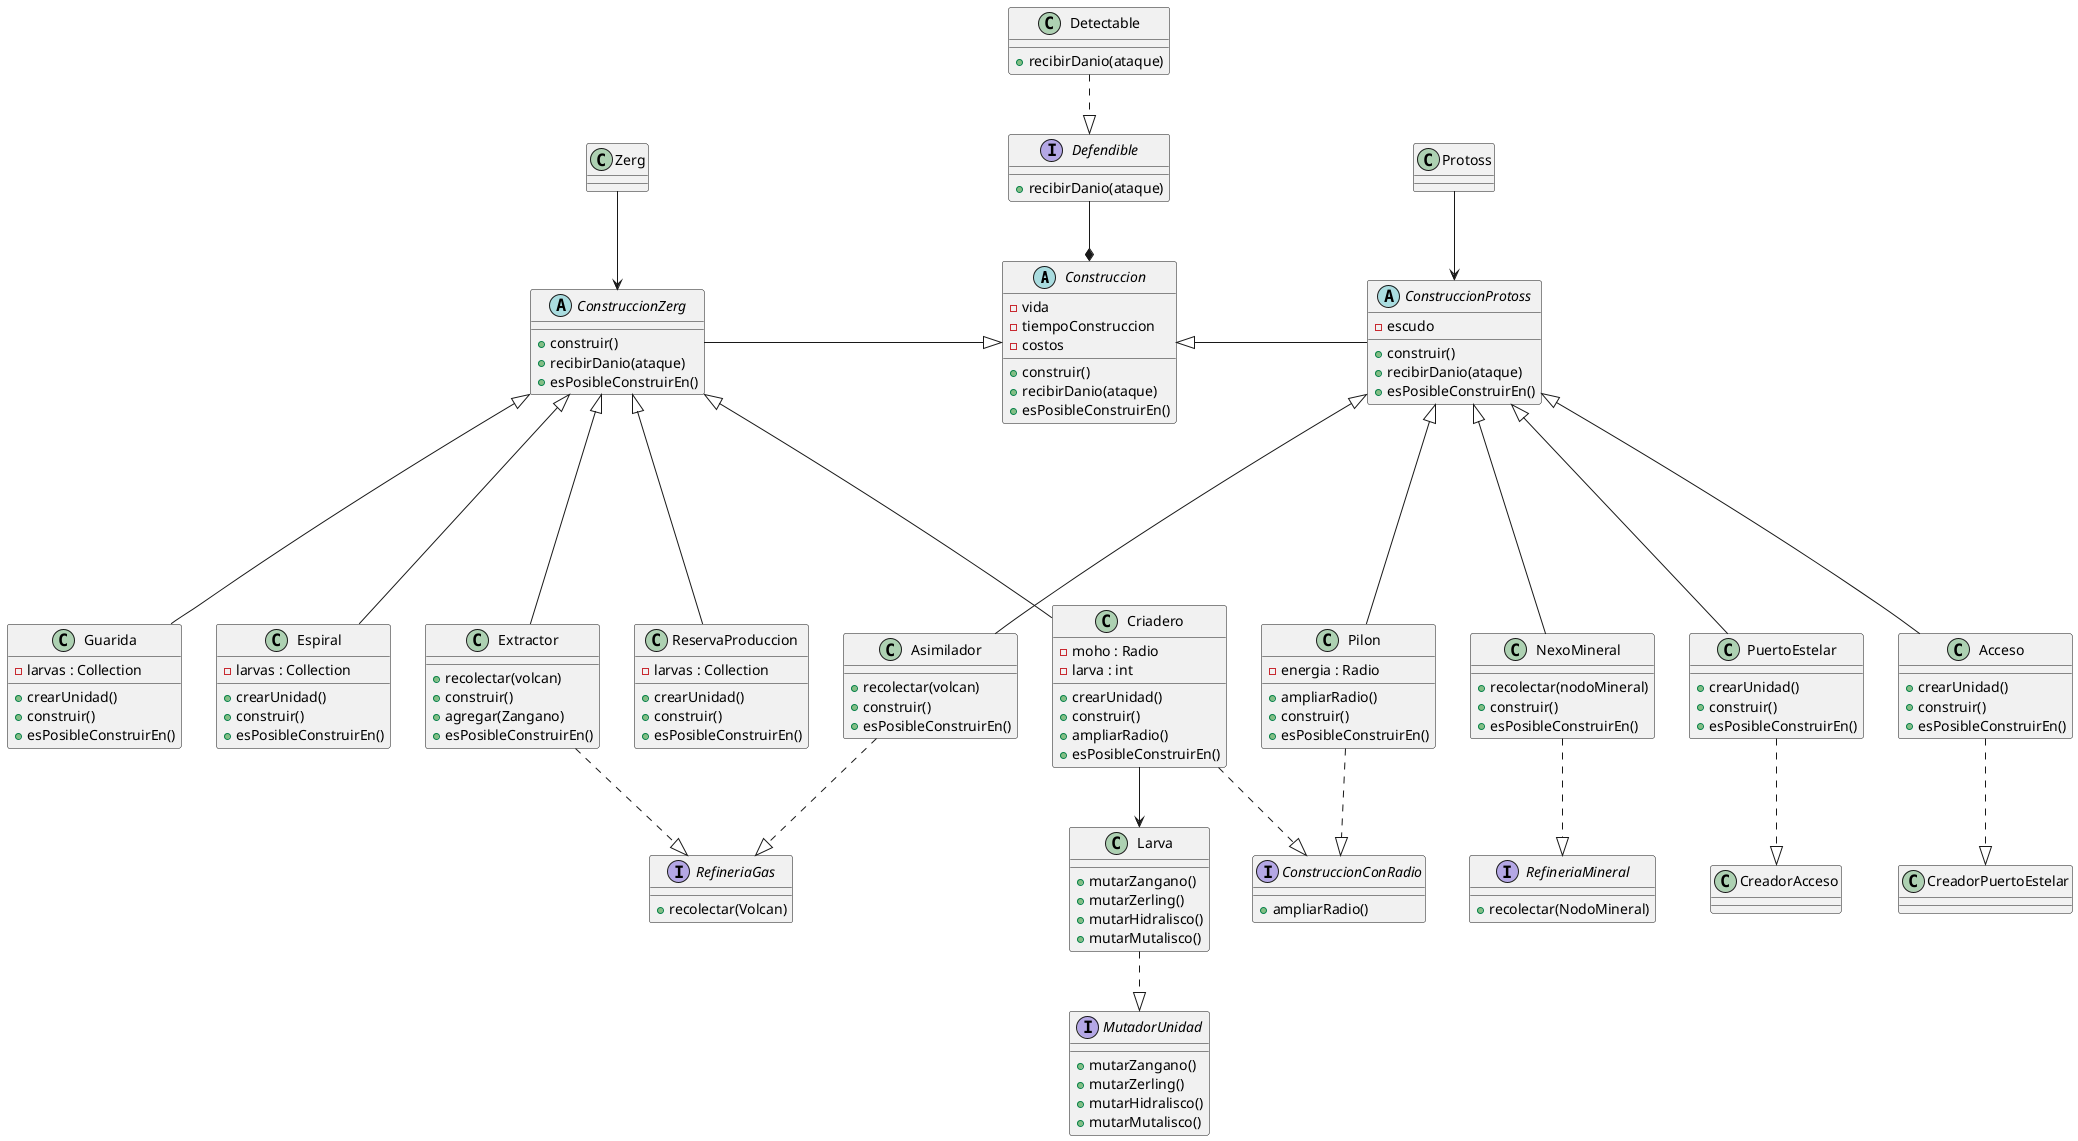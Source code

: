 @startuml
'https://plantuml.com/class-diagram

abstract class Construccion {
    - vida
    - tiempoConstruccion
    - costos
    + construir()
    + recibirDanio(ataque)
    + esPosibleConstruirEn()
}

interface Defendible {
    +recibirDanio(ataque)
}
class Detectable {
    +recibirDanio(ataque)
}


abstract class ConstruccionZerg {
    + construir()
    + recibirDanio(ataque)
    + esPosibleConstruirEn()
}

class Criadero {
    - moho : Radio
    - larva : int
     +crearUnidad()
     +construir()
     +ampliarRadio()
     +esPosibleConstruirEn()
}

class ReservaProduccion {
    -larvas : Collection
    +crearUnidad()
    +construir()
    +esPosibleConstruirEn()
}

class Extractor {
    +recolectar(volcan)
    +construir()
    +agregar(Zangano)
    +esPosibleConstruirEn()
}

class Guarida {
    -larvas : Collection
    +crearUnidad()
    +construir()
    +esPosibleConstruirEn()

}

class Espiral {
    -larvas : Collection
    +crearUnidad()
    +construir()
    +esPosibleConstruirEn()

}

abstract class ConstruccionProtoss {
    - escudo
    + construir()
    + recibirDanio(ataque)
    + esPosibleConstruirEn()
}

class Asimilador {
    +recolectar(volcan)
    +construir()
    +esPosibleConstruirEn()
}

class NexoMineral {
    +recolectar(nodoMineral)
    +construir()
    +esPosibleConstruirEn()
}

class Pilon {
    - energia : Radio
    +ampliarRadio()
    +construir()
    +esPosibleConstruirEn()
}

class PuertoEstelar {
    +crearUnidad()
    +construir()
    +esPosibleConstruirEn()
}

class Acceso {
     +crearUnidad()
     +construir()
     +esPosibleConstruirEn()
}

interface ConstruccionConRadio {
    +ampliarRadio()
}

interface RefineriaGas {
    +recolectar(Volcan)
}

interface RefineriaMineral {
    +recolectar(NodoMineral)
}

class Larva {
    +mutarZangano()
    +mutarZerling()
    +mutarHidralisco()
    +mutarMutalisco()
}

interface MutadorUnidad {
    +mutarZangano()
    +mutarZerling()
    +mutarHidralisco()
    +mutarMutalisco()
}

Detectable ..|> Defendible
Defendible --* Construccion

Zerg --> ConstruccionZerg
Protoss --> ConstruccionProtoss
ConstruccionZerg -|> Construccion
ConstruccionProtoss -left-|> Construccion

ConstruccionZerg <|---- Criadero
ConstruccionZerg <|---- ReservaProduccion
ConstruccionZerg <|---- Extractor
ConstruccionZerg <|---- Guarida
ConstruccionZerg <|---- Espiral

ConstruccionProtoss <|---- NexoMineral
ConstruccionProtoss <|---- Pilon
ConstruccionProtoss <|---- Asimilador
ConstruccionProtoss <|---- Acceso
ConstruccionProtoss <|---- PuertoEstelar

Criadero ..|> ConstruccionConRadio
Pilon ..|> ConstruccionConRadio

NexoMineral ..|> RefineriaMineral
Extractor ..|> RefineriaGas
Asimilador ..|> RefineriaGas

Criadero --> Larva
Larva ..|> MutadorUnidad

Acceso ..|> CreadorPuertoEstelar
PuertoEstelar ..|> CreadorAcceso

@enduml